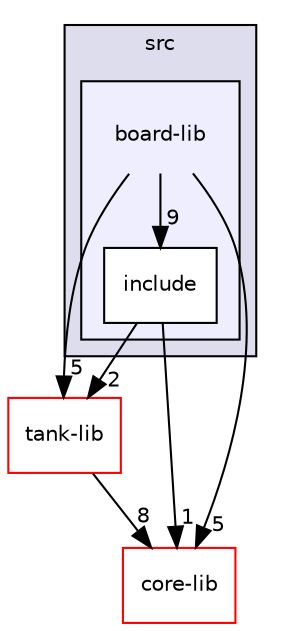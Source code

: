 digraph "/home/michal/proi/projekt2/22l-proi-projekt-jakomulski-budnik-owienko/src/board-lib" {
  bgcolor=transparent;
  compound=true
  node [ fontsize="10", fontname="Helvetica"];
  edge [ labelfontsize="10", labelfontname="Helvetica"];
  subgraph clusterdir_68267d1309a1af8e8297ef4c3efbcdba {
    graph [ bgcolor="#ddddee", pencolor="black", label="src" fontname="Helvetica", fontsize="10", URL="dir_68267d1309a1af8e8297ef4c3efbcdba.html"]
  subgraph clusterdir_f9968d1aa079c8b4e4a8682b301a0233 {
    graph [ bgcolor="#eeeeff", pencolor="black", label="" URL="dir_f9968d1aa079c8b4e4a8682b301a0233.html"];
    dir_f9968d1aa079c8b4e4a8682b301a0233 [shape=plaintext label="board-lib"];
    dir_c91517fa00d073924f540ca24de4254b [shape=box label="include" color="black" fillcolor="white" style="filled" URL="dir_c91517fa00d073924f540ca24de4254b.html"];
  }
  }
  dir_09862807db2014add90ed94978e55931 [shape=box label="tank-lib" color="red" URL="dir_09862807db2014add90ed94978e55931.html"];
  dir_dd008488fb0da8829e2acca19721471d [shape=box label="core-lib" color="red" URL="dir_dd008488fb0da8829e2acca19721471d.html"];
  dir_f9968d1aa079c8b4e4a8682b301a0233->dir_c91517fa00d073924f540ca24de4254b [headlabel="9", labeldistance=1.5 headhref="dir_000001_000002.html"];
  dir_f9968d1aa079c8b4e4a8682b301a0233->dir_09862807db2014add90ed94978e55931 [headlabel="5", labeldistance=1.5 headhref="dir_000001_000014.html"];
  dir_f9968d1aa079c8b4e4a8682b301a0233->dir_dd008488fb0da8829e2acca19721471d [headlabel="5", labeldistance=1.5 headhref="dir_000001_000003.html"];
  dir_c91517fa00d073924f540ca24de4254b->dir_09862807db2014add90ed94978e55931 [headlabel="2", labeldistance=1.5 headhref="dir_000002_000014.html"];
  dir_c91517fa00d073924f540ca24de4254b->dir_dd008488fb0da8829e2acca19721471d [headlabel="1", labeldistance=1.5 headhref="dir_000002_000003.html"];
  dir_09862807db2014add90ed94978e55931->dir_dd008488fb0da8829e2acca19721471d [headlabel="8", labeldistance=1.5 headhref="dir_000014_000003.html"];
}
